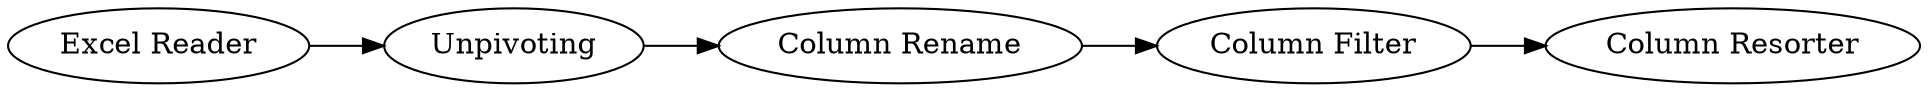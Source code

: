 digraph {
	1 [label="Excel Reader"]
	2 [label=Unpivoting]
	3 [label="Column Rename"]
	4 [label="Column Filter"]
	5 [label="Column Resorter"]
	1 -> 2
	2 -> 3
	3 -> 4
	4 -> 5
	rankdir=LR
}
